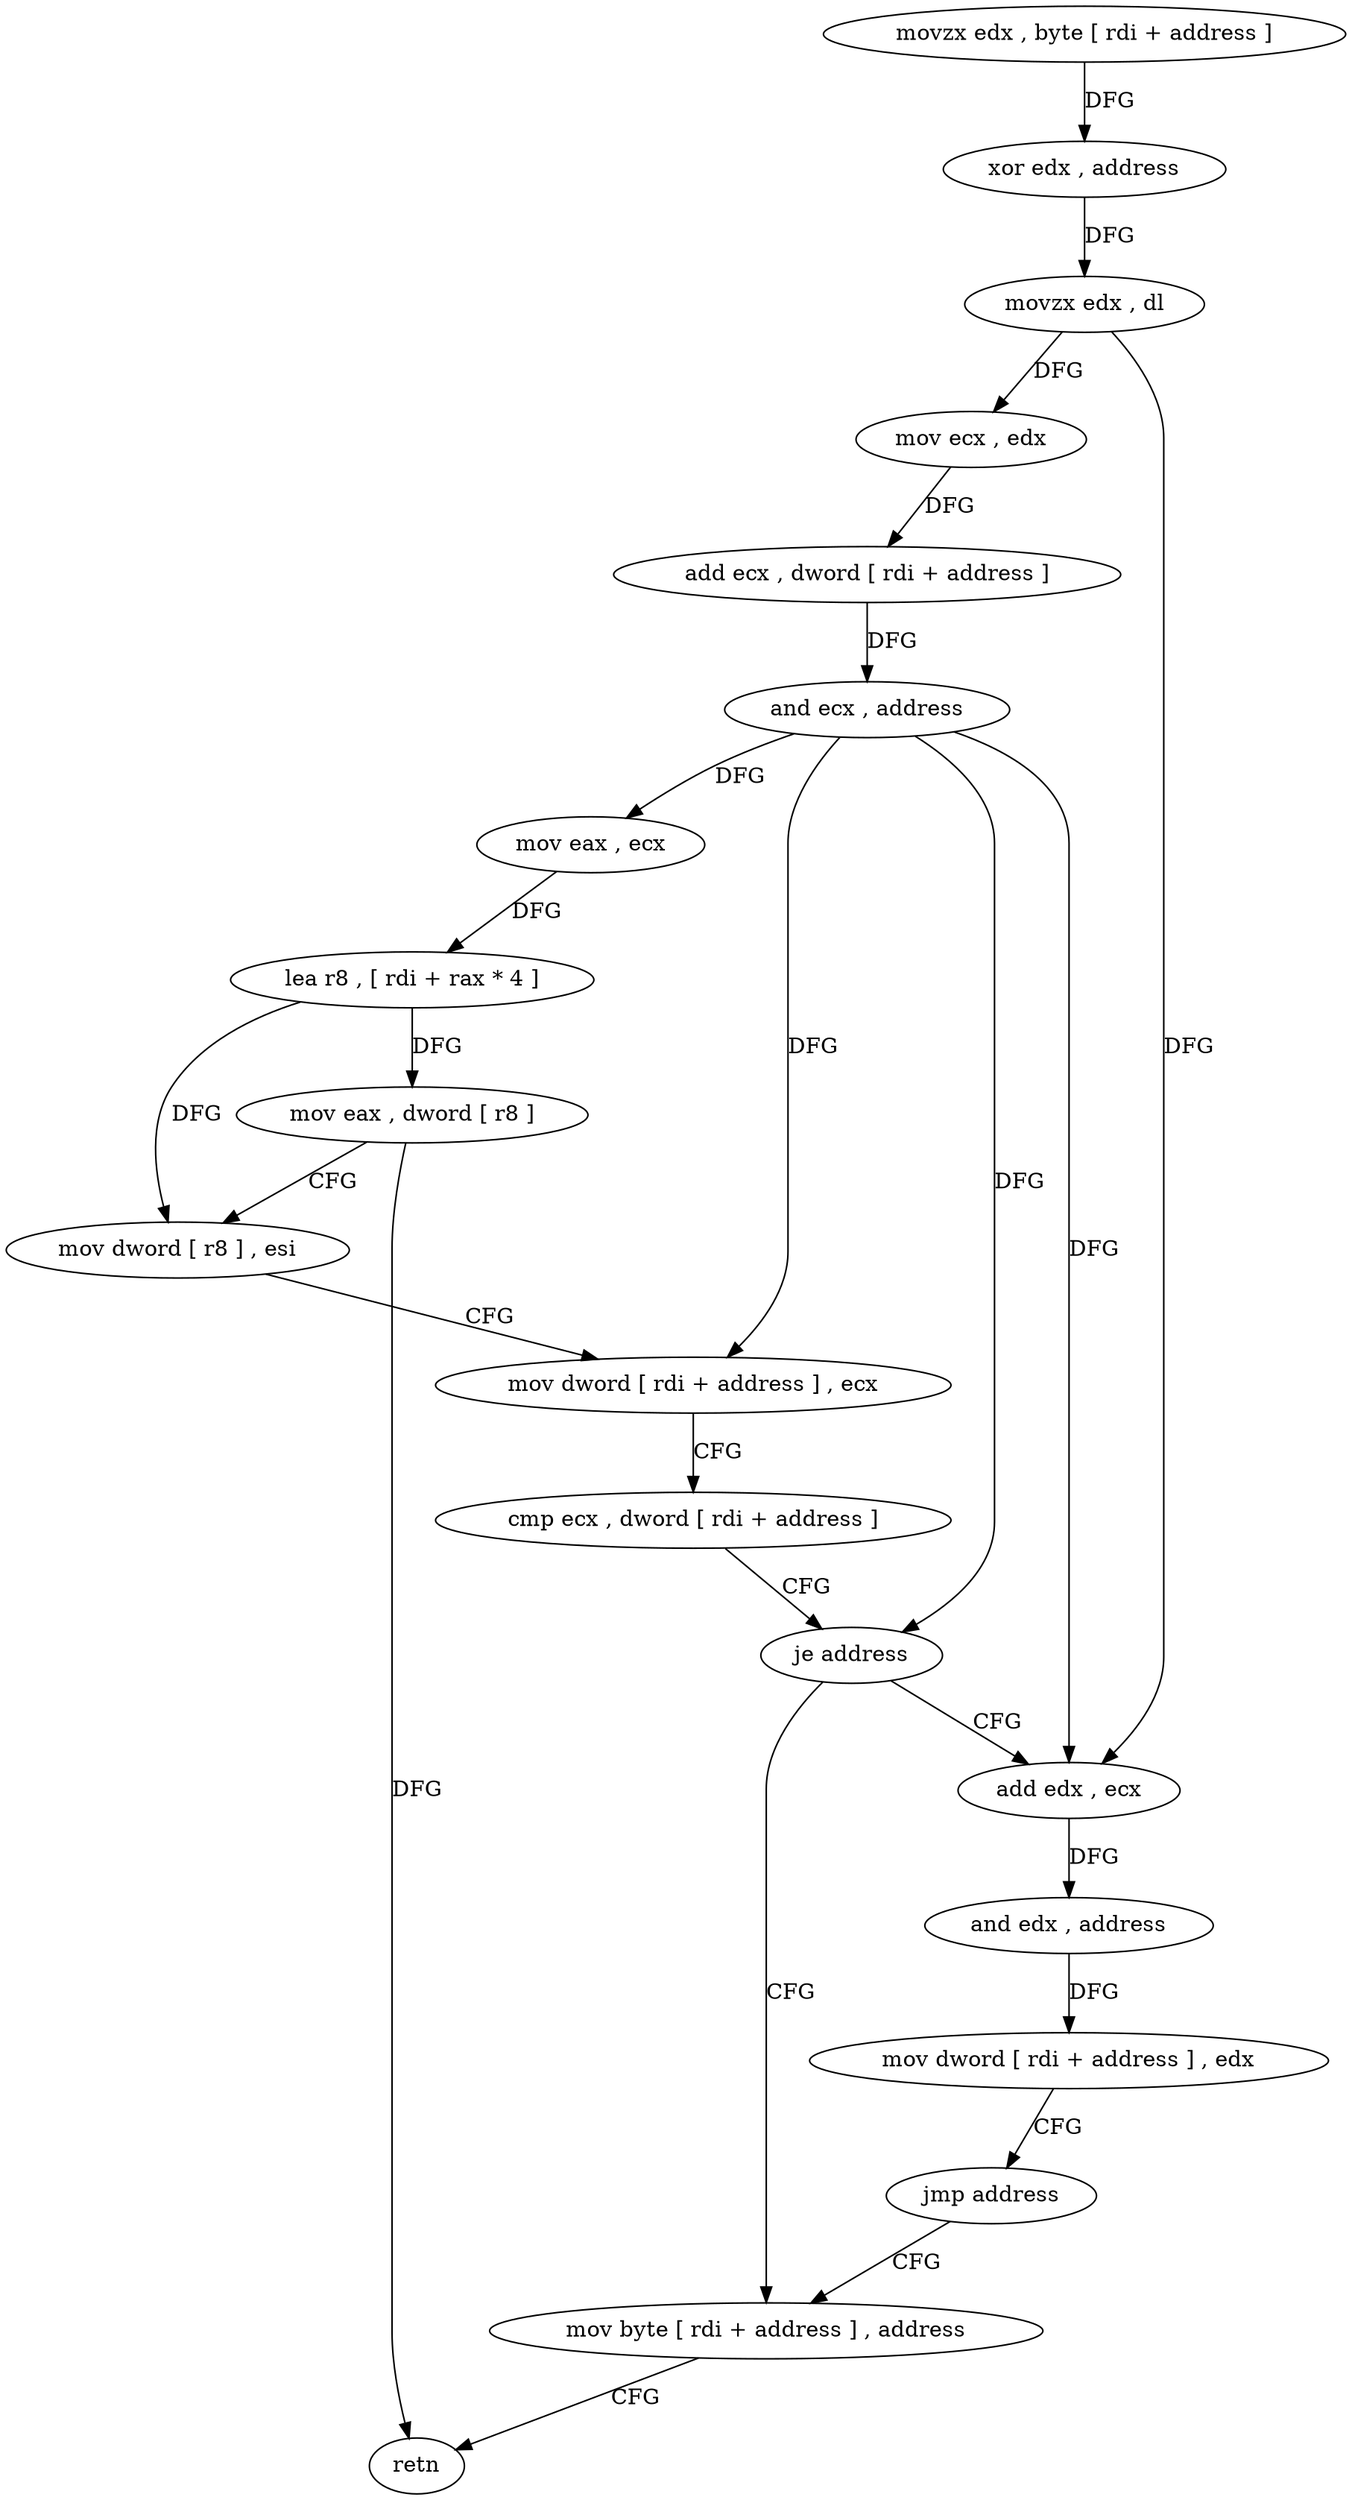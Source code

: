 digraph "func" {
"4282027" [label = "movzx edx , byte [ rdi + address ]" ]
"4282031" [label = "xor edx , address" ]
"4282034" [label = "movzx edx , dl" ]
"4282037" [label = "mov ecx , edx" ]
"4282039" [label = "add ecx , dword [ rdi + address ]" ]
"4282042" [label = "and ecx , address" ]
"4282045" [label = "mov eax , ecx" ]
"4282047" [label = "lea r8 , [ rdi + rax * 4 ]" ]
"4282051" [label = "mov eax , dword [ r8 ]" ]
"4282054" [label = "mov dword [ r8 ] , esi" ]
"4282057" [label = "mov dword [ rdi + address ] , ecx" ]
"4282060" [label = "cmp ecx , dword [ rdi + address ]" ]
"4282063" [label = "je address" ]
"4282070" [label = "add edx , ecx" ]
"4282065" [label = "mov byte [ rdi + address ] , address" ]
"4282072" [label = "and edx , address" ]
"4282075" [label = "mov dword [ rdi + address ] , edx" ]
"4282078" [label = "jmp address" ]
"4282069" [label = "retn" ]
"4282027" -> "4282031" [ label = "DFG" ]
"4282031" -> "4282034" [ label = "DFG" ]
"4282034" -> "4282037" [ label = "DFG" ]
"4282034" -> "4282070" [ label = "DFG" ]
"4282037" -> "4282039" [ label = "DFG" ]
"4282039" -> "4282042" [ label = "DFG" ]
"4282042" -> "4282045" [ label = "DFG" ]
"4282042" -> "4282057" [ label = "DFG" ]
"4282042" -> "4282063" [ label = "DFG" ]
"4282042" -> "4282070" [ label = "DFG" ]
"4282045" -> "4282047" [ label = "DFG" ]
"4282047" -> "4282051" [ label = "DFG" ]
"4282047" -> "4282054" [ label = "DFG" ]
"4282051" -> "4282054" [ label = "CFG" ]
"4282051" -> "4282069" [ label = "DFG" ]
"4282054" -> "4282057" [ label = "CFG" ]
"4282057" -> "4282060" [ label = "CFG" ]
"4282060" -> "4282063" [ label = "CFG" ]
"4282063" -> "4282070" [ label = "CFG" ]
"4282063" -> "4282065" [ label = "CFG" ]
"4282070" -> "4282072" [ label = "DFG" ]
"4282065" -> "4282069" [ label = "CFG" ]
"4282072" -> "4282075" [ label = "DFG" ]
"4282075" -> "4282078" [ label = "CFG" ]
"4282078" -> "4282065" [ label = "CFG" ]
}

